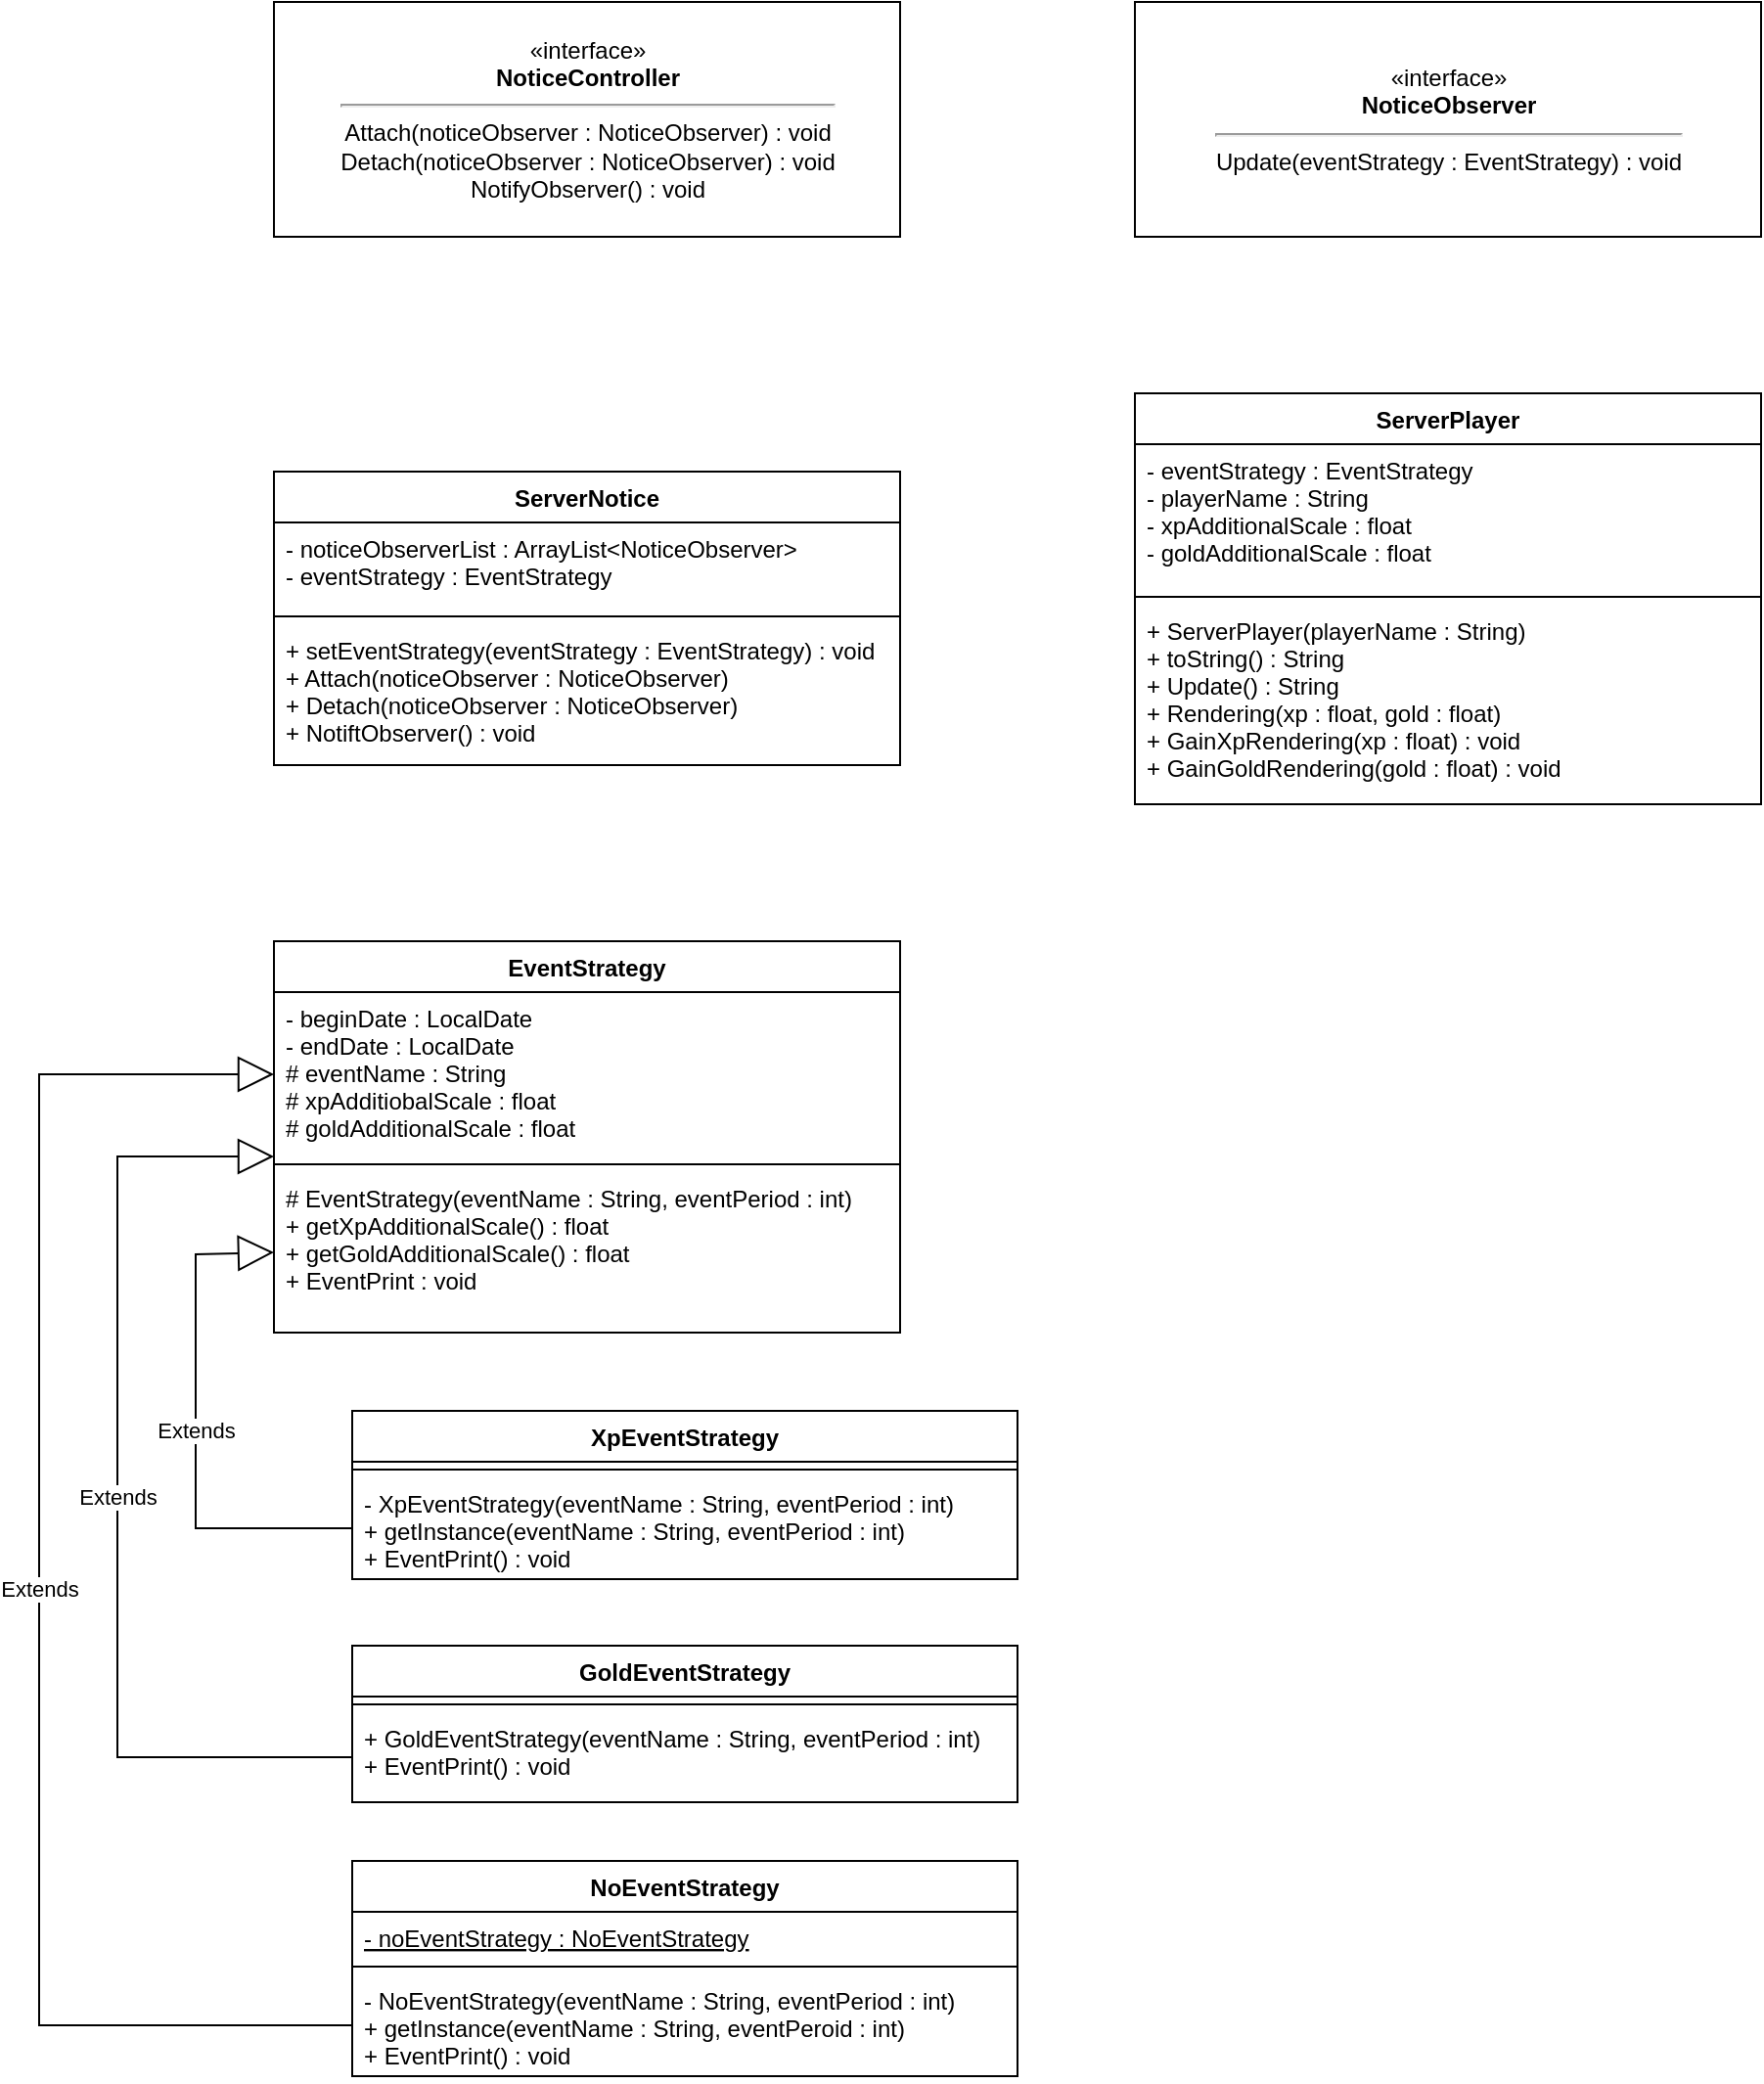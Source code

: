 <mxfile version="20.1.1" type="github">
  <diagram id="C5RBs43oDa-KdzZeNtuy" name="Page-1">
    <mxGraphModel dx="961" dy="1101" grid="1" gridSize="10" guides="1" tooltips="1" connect="1" arrows="1" fold="1" page="1" pageScale="1" pageWidth="1169" pageHeight="1654" math="0" shadow="0">
      <root>
        <mxCell id="WIyWlLk6GJQsqaUBKTNV-0" />
        <mxCell id="WIyWlLk6GJQsqaUBKTNV-1" parent="WIyWlLk6GJQsqaUBKTNV-0" />
        <mxCell id="js752ynYQcro-gdLMAdj-0" value="EventStrategy" style="swimlane;fontStyle=1;align=center;verticalAlign=top;childLayout=stackLayout;horizontal=1;startSize=26;horizontalStack=0;resizeParent=1;resizeParentMax=0;resizeLast=0;collapsible=1;marginBottom=0;" vertex="1" parent="WIyWlLk6GJQsqaUBKTNV-1">
          <mxGeometry x="240" y="560" width="320" height="200" as="geometry" />
        </mxCell>
        <mxCell id="js752ynYQcro-gdLMAdj-1" value="- beginDate : LocalDate&#xa;- endDate : LocalDate&#xa;# eventName : String&#xa;# xpAdditiobalScale : float&#xa;# goldAdditionalScale : float&#xa;" style="text;strokeColor=none;fillColor=none;align=left;verticalAlign=top;spacingLeft=4;spacingRight=4;overflow=hidden;rotatable=0;points=[[0,0.5],[1,0.5]];portConstraint=eastwest;" vertex="1" parent="js752ynYQcro-gdLMAdj-0">
          <mxGeometry y="26" width="320" height="84" as="geometry" />
        </mxCell>
        <mxCell id="js752ynYQcro-gdLMAdj-2" value="" style="line;strokeWidth=1;fillColor=none;align=left;verticalAlign=middle;spacingTop=-1;spacingLeft=3;spacingRight=3;rotatable=0;labelPosition=right;points=[];portConstraint=eastwest;" vertex="1" parent="js752ynYQcro-gdLMAdj-0">
          <mxGeometry y="110" width="320" height="8" as="geometry" />
        </mxCell>
        <mxCell id="js752ynYQcro-gdLMAdj-3" value="# EventStrategy(eventName : String, eventPeriod : int)&#xa;+ getXpAdditionalScale() : float&#xa;+ getGoldAdditionalScale() : float&#xa;+ EventPrint : void" style="text;strokeColor=none;fillColor=none;align=left;verticalAlign=top;spacingLeft=4;spacingRight=4;overflow=hidden;rotatable=0;points=[[0,0.5],[1,0.5]];portConstraint=eastwest;" vertex="1" parent="js752ynYQcro-gdLMAdj-0">
          <mxGeometry y="118" width="320" height="82" as="geometry" />
        </mxCell>
        <mxCell id="js752ynYQcro-gdLMAdj-4" value="GoldEventStrategy" style="swimlane;fontStyle=1;align=center;verticalAlign=top;childLayout=stackLayout;horizontal=1;startSize=26;horizontalStack=0;resizeParent=1;resizeParentMax=0;resizeLast=0;collapsible=1;marginBottom=0;" vertex="1" parent="WIyWlLk6GJQsqaUBKTNV-1">
          <mxGeometry x="280" y="920" width="340" height="80" as="geometry" />
        </mxCell>
        <mxCell id="js752ynYQcro-gdLMAdj-6" value="" style="line;strokeWidth=1;fillColor=none;align=left;verticalAlign=middle;spacingTop=-1;spacingLeft=3;spacingRight=3;rotatable=0;labelPosition=right;points=[];portConstraint=eastwest;" vertex="1" parent="js752ynYQcro-gdLMAdj-4">
          <mxGeometry y="26" width="340" height="8" as="geometry" />
        </mxCell>
        <mxCell id="js752ynYQcro-gdLMAdj-7" value="+ GoldEventStrategy(eventName : String, eventPeriod : int)&#xa;+ EventPrint() : void" style="text;strokeColor=none;fillColor=none;align=left;verticalAlign=top;spacingLeft=4;spacingRight=4;overflow=hidden;rotatable=0;points=[[0,0.5],[1,0.5]];portConstraint=eastwest;" vertex="1" parent="js752ynYQcro-gdLMAdj-4">
          <mxGeometry y="34" width="340" height="46" as="geometry" />
        </mxCell>
        <mxCell id="js752ynYQcro-gdLMAdj-8" value="NoEventStrategy" style="swimlane;fontStyle=1;align=center;verticalAlign=top;childLayout=stackLayout;horizontal=1;startSize=26;horizontalStack=0;resizeParent=1;resizeParentMax=0;resizeLast=0;collapsible=1;marginBottom=0;" vertex="1" parent="WIyWlLk6GJQsqaUBKTNV-1">
          <mxGeometry x="280" y="1030" width="340" height="110" as="geometry" />
        </mxCell>
        <mxCell id="js752ynYQcro-gdLMAdj-9" value="- noEventStrategy : NoEventStrategy&#xa;" style="text;strokeColor=none;fillColor=none;align=left;verticalAlign=top;spacingLeft=4;spacingRight=4;overflow=hidden;rotatable=0;points=[[0,0.5],[1,0.5]];portConstraint=eastwest;fontStyle=4" vertex="1" parent="js752ynYQcro-gdLMAdj-8">
          <mxGeometry y="26" width="340" height="24" as="geometry" />
        </mxCell>
        <mxCell id="js752ynYQcro-gdLMAdj-10" value="" style="line;strokeWidth=1;fillColor=none;align=left;verticalAlign=middle;spacingTop=-1;spacingLeft=3;spacingRight=3;rotatable=0;labelPosition=right;points=[];portConstraint=eastwest;" vertex="1" parent="js752ynYQcro-gdLMAdj-8">
          <mxGeometry y="50" width="340" height="8" as="geometry" />
        </mxCell>
        <mxCell id="js752ynYQcro-gdLMAdj-11" value="- NoEventStrategy(eventName : String, eventPeriod : int)&#xa;+ getInstance(eventName : String, eventPeroid : int)&#xa;+ EventPrint() : void&#xa;" style="text;strokeColor=none;fillColor=none;align=left;verticalAlign=top;spacingLeft=4;spacingRight=4;overflow=hidden;rotatable=0;points=[[0,0.5],[1,0.5]];portConstraint=eastwest;" vertex="1" parent="js752ynYQcro-gdLMAdj-8">
          <mxGeometry y="58" width="340" height="52" as="geometry" />
        </mxCell>
        <mxCell id="js752ynYQcro-gdLMAdj-12" value="«interface»&lt;br&gt;&lt;b&gt;NoticeController&lt;br&gt;&lt;/b&gt;&lt;hr&gt;Attach(noticeObserver : NoticeObserver) : void&lt;br&gt;Detach(noticeObserver : NoticeObserver) : void&lt;br&gt;NotifyObserver() : void" style="html=1;" vertex="1" parent="WIyWlLk6GJQsqaUBKTNV-1">
          <mxGeometry x="240" y="80" width="320" height="120" as="geometry" />
        </mxCell>
        <mxCell id="js752ynYQcro-gdLMAdj-13" value="«interface»&lt;br&gt;&lt;b&gt;NoticeObserver&lt;br&gt;&lt;/b&gt;&lt;hr&gt;Update(eventStrategy : EventStrategy) : void" style="html=1;" vertex="1" parent="WIyWlLk6GJQsqaUBKTNV-1">
          <mxGeometry x="680" y="80" width="320" height="120" as="geometry" />
        </mxCell>
        <mxCell id="js752ynYQcro-gdLMAdj-14" value="ServerNotice" style="swimlane;fontStyle=1;align=center;verticalAlign=top;childLayout=stackLayout;horizontal=1;startSize=26;horizontalStack=0;resizeParent=1;resizeParentMax=0;resizeLast=0;collapsible=1;marginBottom=0;" vertex="1" parent="WIyWlLk6GJQsqaUBKTNV-1">
          <mxGeometry x="240" y="320" width="320" height="150" as="geometry" />
        </mxCell>
        <mxCell id="js752ynYQcro-gdLMAdj-15" value="- noticeObserverList : ArrayList&lt;NoticeObserver&gt;&#xa;- eventStrategy : EventStrategy" style="text;strokeColor=none;fillColor=none;align=left;verticalAlign=top;spacingLeft=4;spacingRight=4;overflow=hidden;rotatable=0;points=[[0,0.5],[1,0.5]];portConstraint=eastwest;" vertex="1" parent="js752ynYQcro-gdLMAdj-14">
          <mxGeometry y="26" width="320" height="44" as="geometry" />
        </mxCell>
        <mxCell id="js752ynYQcro-gdLMAdj-16" value="" style="line;strokeWidth=1;fillColor=none;align=left;verticalAlign=middle;spacingTop=-1;spacingLeft=3;spacingRight=3;rotatable=0;labelPosition=right;points=[];portConstraint=eastwest;" vertex="1" parent="js752ynYQcro-gdLMAdj-14">
          <mxGeometry y="70" width="320" height="8" as="geometry" />
        </mxCell>
        <mxCell id="js752ynYQcro-gdLMAdj-17" value="+ setEventStrategy(eventStrategy : EventStrategy) : void&#xa;+ Attach(noticeObserver : NoticeObserver)&#xa;+ Detach(noticeObserver : NoticeObserver)&#xa;+ NotiftObserver() : void" style="text;strokeColor=none;fillColor=none;align=left;verticalAlign=top;spacingLeft=4;spacingRight=4;overflow=hidden;rotatable=0;points=[[0,0.5],[1,0.5]];portConstraint=eastwest;" vertex="1" parent="js752ynYQcro-gdLMAdj-14">
          <mxGeometry y="78" width="320" height="72" as="geometry" />
        </mxCell>
        <mxCell id="js752ynYQcro-gdLMAdj-18" value="ServerPlayer" style="swimlane;fontStyle=1;align=center;verticalAlign=top;childLayout=stackLayout;horizontal=1;startSize=26;horizontalStack=0;resizeParent=1;resizeParentMax=0;resizeLast=0;collapsible=1;marginBottom=0;" vertex="1" parent="WIyWlLk6GJQsqaUBKTNV-1">
          <mxGeometry x="680" y="280" width="320" height="210" as="geometry" />
        </mxCell>
        <mxCell id="js752ynYQcro-gdLMAdj-19" value="- eventStrategy : EventStrategy&#xa;- playerName : String&#xa;- xpAdditionalScale : float&#xa;- goldAdditionalScale : float" style="text;strokeColor=none;fillColor=none;align=left;verticalAlign=top;spacingLeft=4;spacingRight=4;overflow=hidden;rotatable=0;points=[[0,0.5],[1,0.5]];portConstraint=eastwest;" vertex="1" parent="js752ynYQcro-gdLMAdj-18">
          <mxGeometry y="26" width="320" height="74" as="geometry" />
        </mxCell>
        <mxCell id="js752ynYQcro-gdLMAdj-20" value="" style="line;strokeWidth=1;fillColor=none;align=left;verticalAlign=middle;spacingTop=-1;spacingLeft=3;spacingRight=3;rotatable=0;labelPosition=right;points=[];portConstraint=eastwest;" vertex="1" parent="js752ynYQcro-gdLMAdj-18">
          <mxGeometry y="100" width="320" height="8" as="geometry" />
        </mxCell>
        <mxCell id="js752ynYQcro-gdLMAdj-21" value="+ ServerPlayer(playerName : String)&#xa;+ toString() : String&#xa;+ Update() : String&#xa;+ Rendering(xp : float, gold : float)&#xa;+ GainXpRendering(xp : float) : void&#xa;+ GainGoldRendering(gold : float) : void" style="text;strokeColor=none;fillColor=none;align=left;verticalAlign=top;spacingLeft=4;spacingRight=4;overflow=hidden;rotatable=0;points=[[0,0.5],[1,0.5]];portConstraint=eastwest;" vertex="1" parent="js752ynYQcro-gdLMAdj-18">
          <mxGeometry y="108" width="320" height="102" as="geometry" />
        </mxCell>
        <mxCell id="js752ynYQcro-gdLMAdj-22" value="XpEventStrategy" style="swimlane;fontStyle=1;align=center;verticalAlign=top;childLayout=stackLayout;horizontal=1;startSize=26;horizontalStack=0;resizeParent=1;resizeParentMax=0;resizeLast=0;collapsible=1;marginBottom=0;" vertex="1" parent="WIyWlLk6GJQsqaUBKTNV-1">
          <mxGeometry x="280" y="800" width="340" height="86" as="geometry" />
        </mxCell>
        <mxCell id="js752ynYQcro-gdLMAdj-24" value="" style="line;strokeWidth=1;fillColor=none;align=left;verticalAlign=middle;spacingTop=-1;spacingLeft=3;spacingRight=3;rotatable=0;labelPosition=right;points=[];portConstraint=eastwest;" vertex="1" parent="js752ynYQcro-gdLMAdj-22">
          <mxGeometry y="26" width="340" height="8" as="geometry" />
        </mxCell>
        <mxCell id="js752ynYQcro-gdLMAdj-25" value="- XpEventStrategy(eventName : String, eventPeriod : int)&#xa;+ getInstance(eventName : String, eventPeriod : int)&#xa;+ EventPrint() : void" style="text;strokeColor=none;fillColor=none;align=left;verticalAlign=top;spacingLeft=4;spacingRight=4;overflow=hidden;rotatable=0;points=[[0,0.5],[1,0.5]];portConstraint=eastwest;fontStyle=0" vertex="1" parent="js752ynYQcro-gdLMAdj-22">
          <mxGeometry y="34" width="340" height="52" as="geometry" />
        </mxCell>
        <mxCell id="js752ynYQcro-gdLMAdj-26" value="Extends" style="endArrow=block;endSize=16;endFill=0;html=1;rounded=0;exitX=0;exitY=0.5;exitDx=0;exitDy=0;entryX=0;entryY=0.5;entryDx=0;entryDy=0;" edge="1" parent="WIyWlLk6GJQsqaUBKTNV-1" source="js752ynYQcro-gdLMAdj-25" target="js752ynYQcro-gdLMAdj-3">
          <mxGeometry width="160" relative="1" as="geometry">
            <mxPoint x="200" y="700" as="sourcePoint" />
            <mxPoint x="220" y="700" as="targetPoint" />
            <Array as="points">
              <mxPoint x="200" y="860" />
              <mxPoint x="200" y="720" />
            </Array>
          </mxGeometry>
        </mxCell>
        <mxCell id="js752ynYQcro-gdLMAdj-27" value="Extends" style="endArrow=block;endSize=16;endFill=0;html=1;rounded=0;exitX=0;exitY=0.5;exitDx=0;exitDy=0;entryX=0;entryY=0.5;entryDx=0;entryDy=0;" edge="1" parent="WIyWlLk6GJQsqaUBKTNV-1" source="js752ynYQcro-gdLMAdj-11" target="js752ynYQcro-gdLMAdj-1">
          <mxGeometry width="160" relative="1" as="geometry">
            <mxPoint x="210" y="800" as="sourcePoint" />
            <mxPoint x="120" y="640" as="targetPoint" />
            <Array as="points">
              <mxPoint x="120" y="1114" />
              <mxPoint x="120" y="628" />
            </Array>
          </mxGeometry>
        </mxCell>
        <mxCell id="js752ynYQcro-gdLMAdj-28" value="Extends" style="endArrow=block;endSize=16;endFill=0;html=1;rounded=0;exitX=0;exitY=0.5;exitDx=0;exitDy=0;entryX=0;entryY=1;entryDx=0;entryDy=0;entryPerimeter=0;" edge="1" parent="WIyWlLk6GJQsqaUBKTNV-1" source="js752ynYQcro-gdLMAdj-7" target="js752ynYQcro-gdLMAdj-1">
          <mxGeometry width="160" relative="1" as="geometry">
            <mxPoint x="210" y="770" as="sourcePoint" />
            <mxPoint x="120" y="600" as="targetPoint" />
            <Array as="points">
              <mxPoint x="160" y="977" />
              <mxPoint x="160" y="670" />
            </Array>
          </mxGeometry>
        </mxCell>
      </root>
    </mxGraphModel>
  </diagram>
</mxfile>
